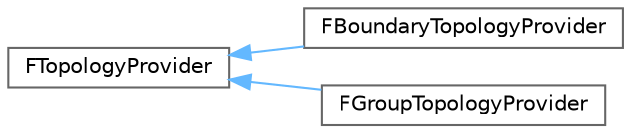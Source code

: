 digraph "Graphical Class Hierarchy"
{
 // INTERACTIVE_SVG=YES
 // LATEX_PDF_SIZE
  bgcolor="transparent";
  edge [fontname=Helvetica,fontsize=10,labelfontname=Helvetica,labelfontsize=10];
  node [fontname=Helvetica,fontsize=10,shape=box,height=0.2,width=0.4];
  rankdir="LR";
  Node0 [id="Node000000",label="FTopologyProvider",height=0.2,width=0.4,color="grey40", fillcolor="white", style="filled",URL="$d5/d51/classFTopologyProvider.html",tooltip="FTopologyProvider provides selectable edge/group/corner information for FMeshTopologySelector to use."];
  Node0 -> Node1 [id="edge5173_Node000000_Node000001",dir="back",color="steelblue1",style="solid",tooltip=" "];
  Node1 [id="Node000001",label="FBoundaryTopologyProvider",height=0.2,width=0.4,color="grey40", fillcolor="white", style="filled",URL="$d1/dc1/classFBoundaryTopologyProvider.html",tooltip=" "];
  Node0 -> Node2 [id="edge5174_Node000000_Node000002",dir="back",color="steelblue1",style="solid",tooltip=" "];
  Node2 [id="Node000002",label="FGroupTopologyProvider",height=0.2,width=0.4,color="grey40", fillcolor="white", style="filled",URL="$df/dc9/classFGroupTopologyProvider.html",tooltip="TopologyProvider using FGroupTopology."];
}
